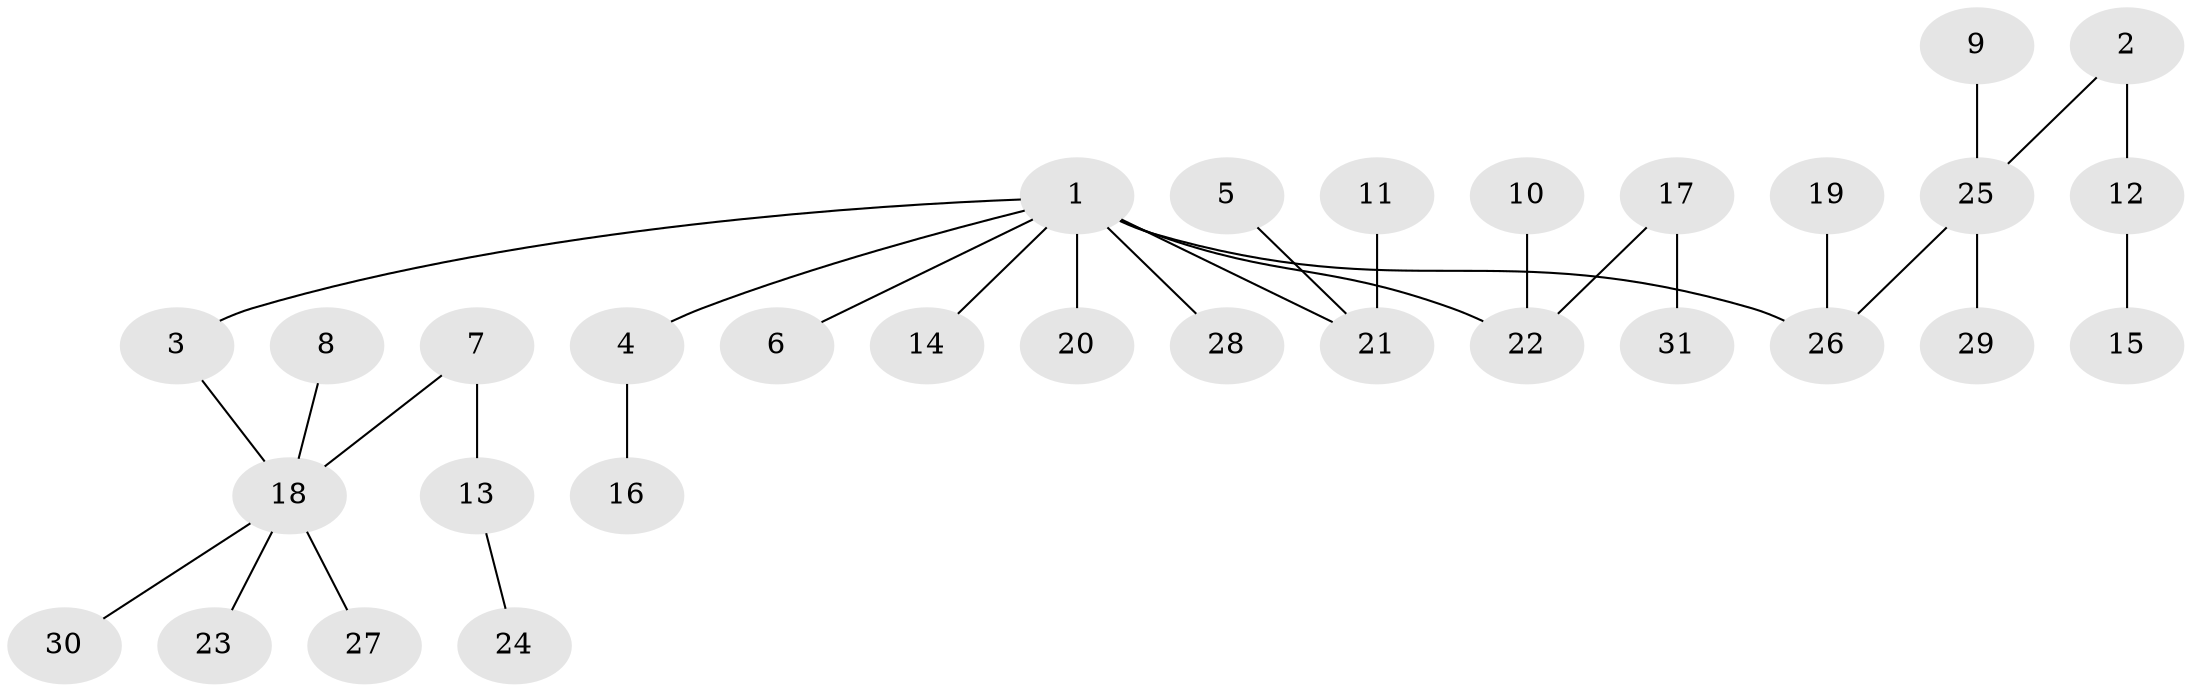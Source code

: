 // original degree distribution, {7: 0.01639344262295082, 5: 0.06557377049180328, 1: 0.47540983606557374, 2: 0.3114754098360656, 4: 0.03278688524590164, 3: 0.09836065573770492}
// Generated by graph-tools (version 1.1) at 2025/26/03/09/25 03:26:27]
// undirected, 31 vertices, 30 edges
graph export_dot {
graph [start="1"]
  node [color=gray90,style=filled];
  1;
  2;
  3;
  4;
  5;
  6;
  7;
  8;
  9;
  10;
  11;
  12;
  13;
  14;
  15;
  16;
  17;
  18;
  19;
  20;
  21;
  22;
  23;
  24;
  25;
  26;
  27;
  28;
  29;
  30;
  31;
  1 -- 3 [weight=1.0];
  1 -- 4 [weight=1.0];
  1 -- 6 [weight=1.0];
  1 -- 14 [weight=1.0];
  1 -- 20 [weight=1.0];
  1 -- 21 [weight=1.0];
  1 -- 22 [weight=1.0];
  1 -- 26 [weight=1.0];
  1 -- 28 [weight=1.0];
  2 -- 12 [weight=1.0];
  2 -- 25 [weight=1.0];
  3 -- 18 [weight=1.0];
  4 -- 16 [weight=1.0];
  5 -- 21 [weight=1.0];
  7 -- 13 [weight=1.0];
  7 -- 18 [weight=1.0];
  8 -- 18 [weight=1.0];
  9 -- 25 [weight=1.0];
  10 -- 22 [weight=1.0];
  11 -- 21 [weight=1.0];
  12 -- 15 [weight=1.0];
  13 -- 24 [weight=1.0];
  17 -- 22 [weight=1.0];
  17 -- 31 [weight=1.0];
  18 -- 23 [weight=1.0];
  18 -- 27 [weight=1.0];
  18 -- 30 [weight=1.0];
  19 -- 26 [weight=1.0];
  25 -- 26 [weight=1.0];
  25 -- 29 [weight=1.0];
}
